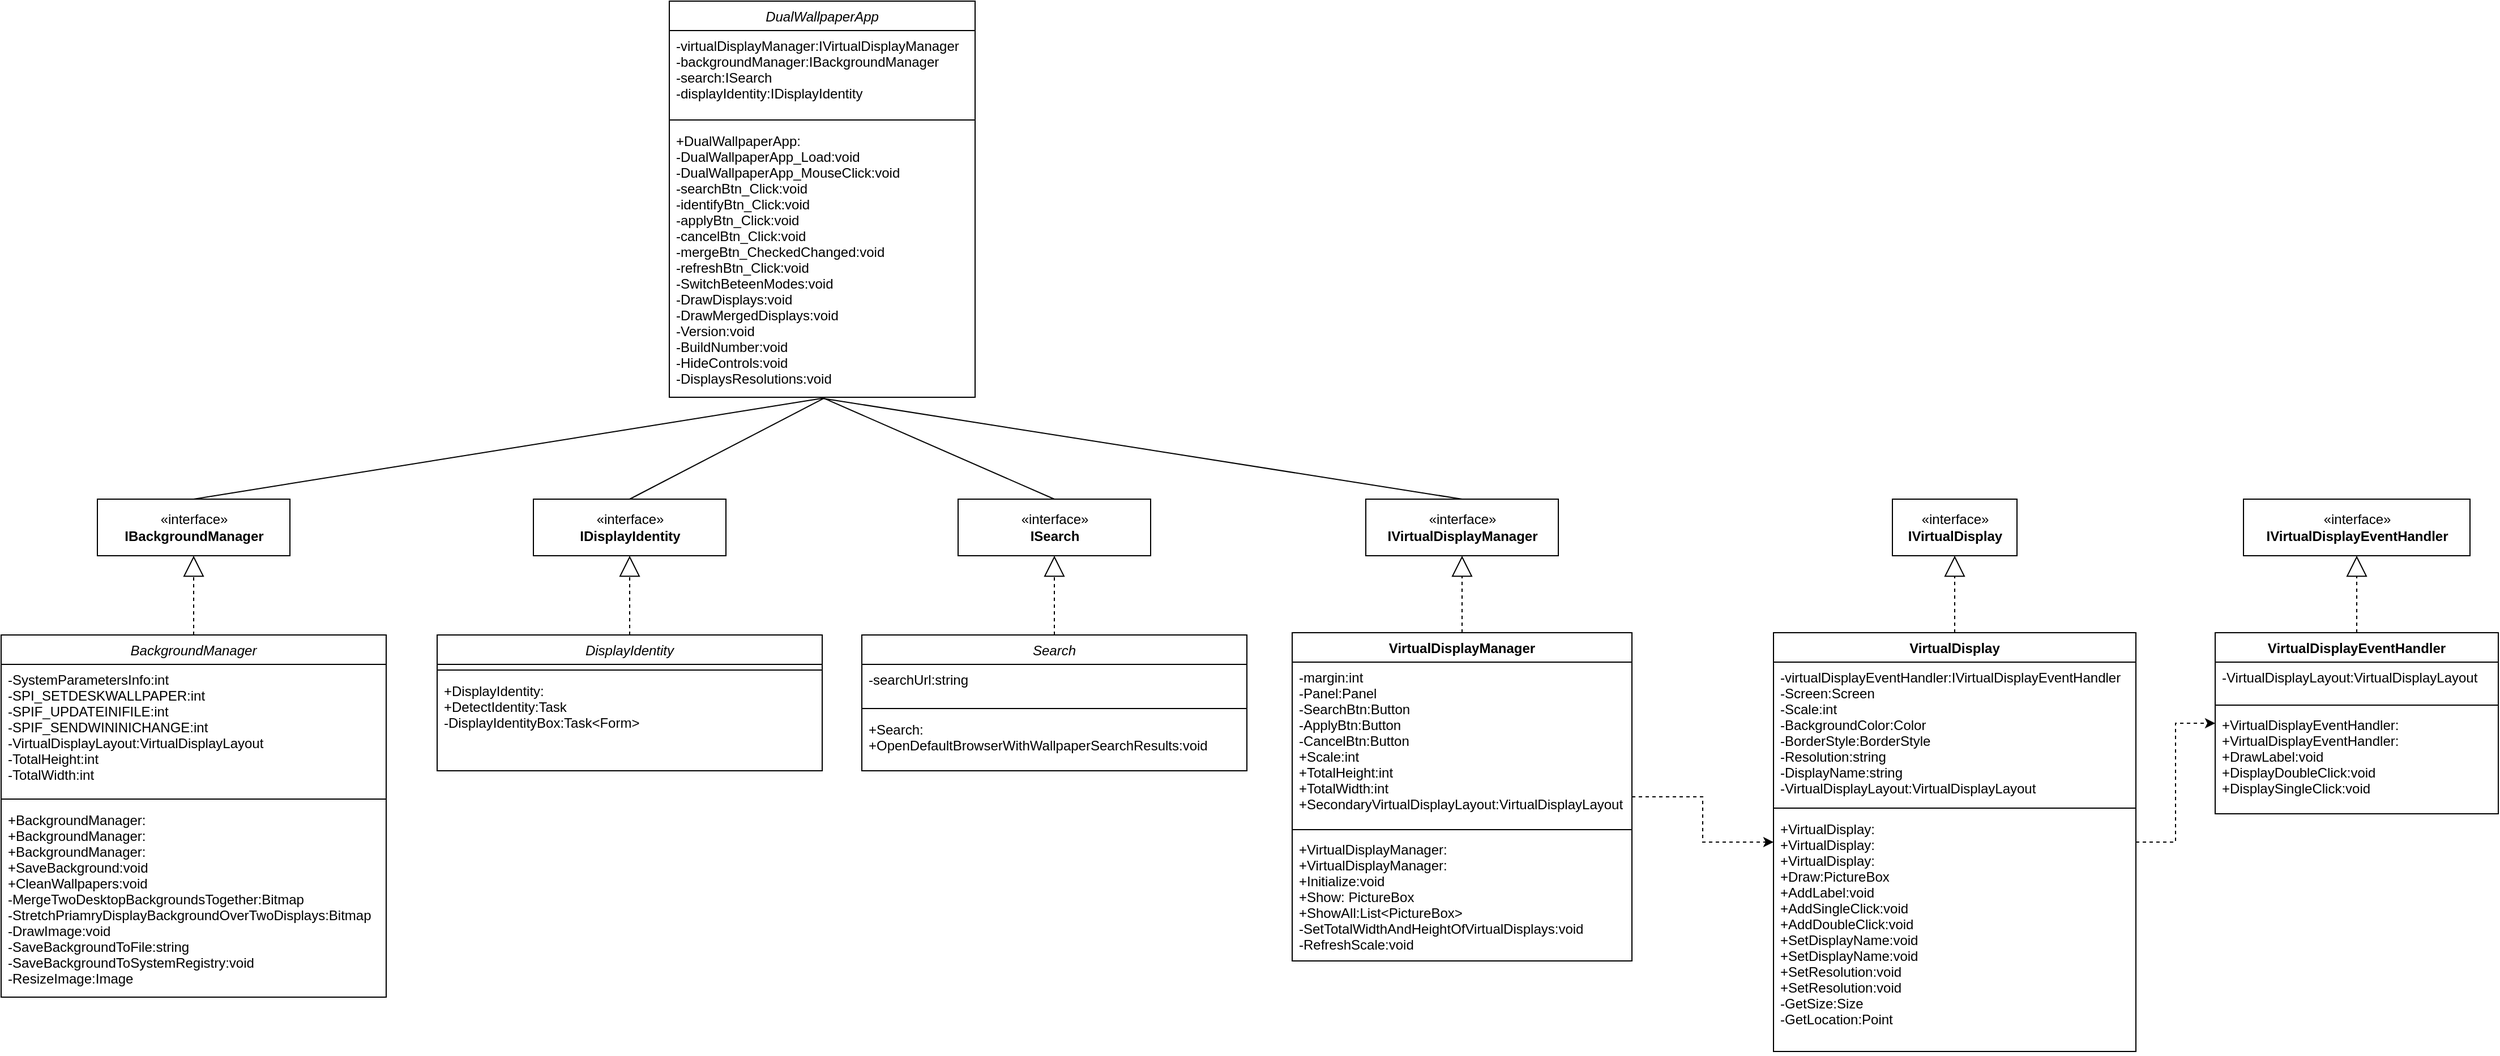 <mxfile version="16.0.2" type="device"><diagram id="C5RBs43oDa-KdzZeNtuy" name="Page-1"><mxGraphModel dx="2206" dy="638" grid="1" gridSize="10" guides="1" tooltips="1" connect="1" arrows="1" fold="1" page="1" pageScale="1" pageWidth="827" pageHeight="1169" math="0" shadow="0"><root><mxCell id="WIyWlLk6GJQsqaUBKTNV-0"/><mxCell id="WIyWlLk6GJQsqaUBKTNV-1" parent="WIyWlLk6GJQsqaUBKTNV-0"/><mxCell id="zkfFHV4jXpPFQw0GAbJ--0" value="BackgroundManager" style="swimlane;fontStyle=2;align=center;verticalAlign=top;childLayout=stackLayout;horizontal=1;startSize=26;horizontalStack=0;resizeParent=1;resizeLast=0;collapsible=1;marginBottom=0;rounded=0;shadow=0;strokeWidth=1;" parent="WIyWlLk6GJQsqaUBKTNV-1" vertex="1"><mxGeometry x="260" y="1790" width="340" height="320" as="geometry"><mxRectangle x="230" y="140" width="160" height="26" as="alternateBounds"/></mxGeometry></mxCell><mxCell id="zkfFHV4jXpPFQw0GAbJ--2" value="-SystemParametersInfo:int&#10;-SPI_SETDESKWALLPAPER:int&#10;-SPIF_UPDATEINIFILE:int&#10;-SPIF_SENDWININICHANGE:int&#10;-VirtualDisplayLayout:VirtualDisplayLayout&#10;-TotalHeight:int&#10;-TotalWidth:int" style="text;align=left;verticalAlign=top;spacingLeft=4;spacingRight=4;overflow=hidden;rotatable=0;points=[[0,0.5],[1,0.5]];portConstraint=eastwest;rounded=0;shadow=0;html=0;" parent="zkfFHV4jXpPFQw0GAbJ--0" vertex="1"><mxGeometry y="26" width="340" height="114" as="geometry"/></mxCell><mxCell id="zkfFHV4jXpPFQw0GAbJ--4" value="" style="line;html=1;strokeWidth=1;align=left;verticalAlign=middle;spacingTop=-1;spacingLeft=3;spacingRight=3;rotatable=0;labelPosition=right;points=[];portConstraint=eastwest;" parent="zkfFHV4jXpPFQw0GAbJ--0" vertex="1"><mxGeometry y="140" width="340" height="10" as="geometry"/></mxCell><mxCell id="zkfFHV4jXpPFQw0GAbJ--5" value="+BackgroundManager:&#10;+BackgroundManager:&#10;+BackgroundManager:&#10;+SaveBackground:void&#10;+CleanWallpapers:void&#10;-MergeTwoDesktopBackgroundsTogether:Bitmap&#10;-StretchPriamryDisplayBackgroundOverTwoDisplays:Bitmap&#10;-DrawImage:void&#10;-SaveBackgroundToFile:string&#10;-SaveBackgroundToSystemRegistry:void&#10;-ResizeImage:Image" style="text;align=left;verticalAlign=top;spacingLeft=4;spacingRight=4;overflow=hidden;rotatable=0;points=[[0,0.5],[1,0.5]];portConstraint=eastwest;" parent="zkfFHV4jXpPFQw0GAbJ--0" vertex="1"><mxGeometry y="150" width="340" height="170" as="geometry"/></mxCell><mxCell id="JTBfQJmA-yWatGNvvHUe-38" value="«interface»&lt;br&gt;&lt;b&gt;IVirtualDisplay&lt;/b&gt;" style="html=1;" parent="WIyWlLk6GJQsqaUBKTNV-1" vertex="1"><mxGeometry x="1930" y="1670" width="110" height="50" as="geometry"/></mxCell><mxCell id="JTBfQJmA-yWatGNvvHUe-39" value="VirtualDisplay" style="swimlane;fontStyle=1;align=center;verticalAlign=top;childLayout=stackLayout;horizontal=1;startSize=26;horizontalStack=0;resizeParent=1;resizeParentMax=0;resizeLast=0;collapsible=1;marginBottom=0;" parent="WIyWlLk6GJQsqaUBKTNV-1" vertex="1"><mxGeometry x="1825" y="1788" width="320" height="370" as="geometry"/></mxCell><mxCell id="JTBfQJmA-yWatGNvvHUe-40" value="-virtualDisplayEventHandler:IVirtualDisplayEventHandler&#10;-Screen:Screen&#10;-Scale:int&#10;-BackgroundColor:Color&#10;-BorderStyle:BorderStyle&#10;-Resolution:string&#10;-DisplayName:string&#10;-VirtualDisplayLayout:VirtualDisplayLayout" style="text;strokeColor=none;fillColor=none;align=left;verticalAlign=top;spacingLeft=4;spacingRight=4;overflow=hidden;rotatable=0;points=[[0,0.5],[1,0.5]];portConstraint=eastwest;" parent="JTBfQJmA-yWatGNvvHUe-39" vertex="1"><mxGeometry y="26" width="320" height="124" as="geometry"/></mxCell><mxCell id="JTBfQJmA-yWatGNvvHUe-41" value="" style="line;strokeWidth=1;fillColor=none;align=left;verticalAlign=middle;spacingTop=-1;spacingLeft=3;spacingRight=3;rotatable=0;labelPosition=right;points=[];portConstraint=eastwest;" parent="JTBfQJmA-yWatGNvvHUe-39" vertex="1"><mxGeometry y="150" width="320" height="10" as="geometry"/></mxCell><mxCell id="JTBfQJmA-yWatGNvvHUe-42" value="+VirtualDisplay:&#10;+VirtualDisplay:&#10;+VirtualDisplay:&#10;+Draw:PictureBox&#10;+AddLabel:void&#10;+AddSingleClick:void&#10;+AddDoubleClick:void&#10;+SetDisplayName:void&#10;+SetDisplayName:void&#10;+SetResolution:void&#10;+SetResolution:void&#10;-GetSize:Size&#10;-GetLocation:Point" style="text;strokeColor=none;fillColor=none;align=left;verticalAlign=top;spacingLeft=4;spacingRight=4;overflow=hidden;rotatable=0;points=[[0,0.5],[1,0.5]];portConstraint=eastwest;" parent="JTBfQJmA-yWatGNvvHUe-39" vertex="1"><mxGeometry y="160" width="320" height="210" as="geometry"/></mxCell><mxCell id="JTBfQJmA-yWatGNvvHUe-44" value="" style="endArrow=block;endSize=16;endFill=0;html=1;rounded=0;entryX=0.5;entryY=1;entryDx=0;entryDy=0;exitX=0.5;exitY=0;exitDx=0;exitDy=0;dashed=1;" parent="WIyWlLk6GJQsqaUBKTNV-1" source="JTBfQJmA-yWatGNvvHUe-39" target="JTBfQJmA-yWatGNvvHUe-38" edge="1"><mxGeometry width="160" relative="1" as="geometry"><mxPoint x="1530" y="1770" as="sourcePoint"/><mxPoint x="1690" y="1770" as="targetPoint"/></mxGeometry></mxCell><mxCell id="JTBfQJmA-yWatGNvvHUe-45" value="VirtualDisplayManager" style="swimlane;fontStyle=1;align=center;verticalAlign=top;childLayout=stackLayout;horizontal=1;startSize=26;horizontalStack=0;resizeParent=1;resizeParentMax=0;resizeLast=0;collapsible=1;marginBottom=0;" parent="WIyWlLk6GJQsqaUBKTNV-1" vertex="1"><mxGeometry x="1400" y="1788" width="300" height="290" as="geometry"/></mxCell><mxCell id="JTBfQJmA-yWatGNvvHUe-46" value="-margin:int&#10;-Panel:Panel&#10;-SearchBtn:Button&#10;-ApplyBtn:Button&#10;-CancelBtn:Button&#10;+Scale:int&#10;+TotalHeight:int&#10;+TotalWidth:int&#10;+SecondaryVirtualDisplayLayout:VirtualDisplayLayout" style="text;strokeColor=none;fillColor=none;align=left;verticalAlign=top;spacingLeft=4;spacingRight=4;overflow=hidden;rotatable=0;points=[[0,0.5],[1,0.5]];portConstraint=eastwest;" parent="JTBfQJmA-yWatGNvvHUe-45" vertex="1"><mxGeometry y="26" width="300" height="144" as="geometry"/></mxCell><mxCell id="JTBfQJmA-yWatGNvvHUe-47" value="" style="line;strokeWidth=1;fillColor=none;align=left;verticalAlign=middle;spacingTop=-1;spacingLeft=3;spacingRight=3;rotatable=0;labelPosition=right;points=[];portConstraint=eastwest;" parent="JTBfQJmA-yWatGNvvHUe-45" vertex="1"><mxGeometry y="170" width="300" height="8" as="geometry"/></mxCell><mxCell id="JTBfQJmA-yWatGNvvHUe-48" value="+VirtualDisplayManager:&#10;+VirtualDisplayManager:&#10;+Initialize:void&#10;+Show: PictureBox&#10;+ShowAll:List&lt;PictureBox&gt;&#10;-SetTotalWidthAndHeightOfVirtualDisplays:void&#10;-RefreshScale:void" style="text;strokeColor=none;fillColor=none;align=left;verticalAlign=top;spacingLeft=4;spacingRight=4;overflow=hidden;rotatable=0;points=[[0,0.5],[1,0.5]];portConstraint=eastwest;" parent="JTBfQJmA-yWatGNvvHUe-45" vertex="1"><mxGeometry y="178" width="300" height="112" as="geometry"/></mxCell><mxCell id="JTBfQJmA-yWatGNvvHUe-49" value="«interface»&lt;br&gt;&lt;b&gt;IVirtualDisplayManager&lt;/b&gt;" style="html=1;" parent="WIyWlLk6GJQsqaUBKTNV-1" vertex="1"><mxGeometry x="1465" y="1670" width="170" height="50" as="geometry"/></mxCell><mxCell id="JTBfQJmA-yWatGNvvHUe-50" value="" style="endArrow=block;endSize=16;endFill=0;html=1;rounded=0;entryX=0.5;entryY=1;entryDx=0;entryDy=0;exitX=0.5;exitY=0;exitDx=0;exitDy=0;dashed=1;" parent="WIyWlLk6GJQsqaUBKTNV-1" source="JTBfQJmA-yWatGNvvHUe-45" target="JTBfQJmA-yWatGNvvHUe-49" edge="1"><mxGeometry width="160" relative="1" as="geometry"><mxPoint x="1514.66" y="1788" as="sourcePoint"/><mxPoint x="1514.66" y="1720" as="targetPoint"/></mxGeometry></mxCell><mxCell id="JTBfQJmA-yWatGNvvHUe-51" style="edgeStyle=orthogonalEdgeStyle;rounded=0;orthogonalLoop=1;jettySize=auto;html=1;dashed=1;" parent="WIyWlLk6GJQsqaUBKTNV-1" source="JTBfQJmA-yWatGNvvHUe-45" target="JTBfQJmA-yWatGNvvHUe-39" edge="1"><mxGeometry relative="1" as="geometry"><mxPoint x="1695" y="2010" as="targetPoint"/></mxGeometry></mxCell><mxCell id="yFHdJGBGE7lV60J2fQfr-0" value="DualWallpaperApp" style="swimlane;fontStyle=2;align=center;verticalAlign=top;childLayout=stackLayout;horizontal=1;startSize=26;horizontalStack=0;resizeParent=1;resizeLast=0;collapsible=1;marginBottom=0;rounded=0;shadow=0;strokeWidth=1;" vertex="1" parent="WIyWlLk6GJQsqaUBKTNV-1"><mxGeometry x="850" y="1230" width="270" height="350" as="geometry"><mxRectangle x="230" y="140" width="160" height="26" as="alternateBounds"/></mxGeometry></mxCell><mxCell id="yFHdJGBGE7lV60J2fQfr-1" value="-virtualDisplayManager:IVirtualDisplayManager&#10;-backgroundManager:IBackgroundManager&#10;-search:ISearch&#10;-displayIdentity:IDisplayIdentity" style="text;align=left;verticalAlign=top;spacingLeft=4;spacingRight=4;overflow=hidden;rotatable=0;points=[[0,0.5],[1,0.5]];portConstraint=eastwest;rounded=0;shadow=0;html=0;" vertex="1" parent="yFHdJGBGE7lV60J2fQfr-0"><mxGeometry y="26" width="270" height="74" as="geometry"/></mxCell><mxCell id="yFHdJGBGE7lV60J2fQfr-2" value="" style="line;html=1;strokeWidth=1;align=left;verticalAlign=middle;spacingTop=-1;spacingLeft=3;spacingRight=3;rotatable=0;labelPosition=right;points=[];portConstraint=eastwest;" vertex="1" parent="yFHdJGBGE7lV60J2fQfr-0"><mxGeometry y="100" width="270" height="10" as="geometry"/></mxCell><mxCell id="yFHdJGBGE7lV60J2fQfr-3" value="+DualWallpaperApp:&#10;-DualWallpaperApp_Load:void&#10;-DualWallpaperApp_MouseClick:void&#10;-searchBtn_Click:void&#10;-identifyBtn_Click:void&#10;-applyBtn_Click:void&#10;-cancelBtn_Click:void&#10;-mergeBtn_CheckedChanged:void&#10;-refreshBtn_Click:void&#10;-SwitchBeteenModes:void&#10;-DrawDisplays:void&#10;-DrawMergedDisplays:void&#10;-Version:void&#10;-BuildNumber:void&#10;-HideControls:void&#10;-DisplaysResolutions:void" style="text;align=left;verticalAlign=top;spacingLeft=4;spacingRight=4;overflow=hidden;rotatable=0;points=[[0,0.5],[1,0.5]];portConstraint=eastwest;" vertex="1" parent="yFHdJGBGE7lV60J2fQfr-0"><mxGeometry y="110" width="270" height="240" as="geometry"/></mxCell><mxCell id="yFHdJGBGE7lV60J2fQfr-4" value="«interface»&lt;br&gt;&lt;b&gt;IBackgroundManager&lt;/b&gt;" style="html=1;" vertex="1" parent="WIyWlLk6GJQsqaUBKTNV-1"><mxGeometry x="345" y="1670" width="170" height="50" as="geometry"/></mxCell><mxCell id="yFHdJGBGE7lV60J2fQfr-5" value="" style="endArrow=block;endSize=16;endFill=0;html=1;rounded=0;entryX=0.5;entryY=1;entryDx=0;entryDy=0;exitX=0.5;exitY=0;exitDx=0;exitDy=0;dashed=1;" edge="1" parent="WIyWlLk6GJQsqaUBKTNV-1" target="yFHdJGBGE7lV60J2fQfr-4" source="zkfFHV4jXpPFQw0GAbJ--0"><mxGeometry width="160" relative="1" as="geometry"><mxPoint x="415" y="1754" as="sourcePoint"/><mxPoint x="414.66" y="1686.0" as="targetPoint"/></mxGeometry></mxCell><mxCell id="yFHdJGBGE7lV60J2fQfr-6" value="DisplayIdentity" style="swimlane;fontStyle=2;align=center;verticalAlign=top;childLayout=stackLayout;horizontal=1;startSize=26;horizontalStack=0;resizeParent=1;resizeLast=0;collapsible=1;marginBottom=0;rounded=0;shadow=0;strokeWidth=1;" vertex="1" parent="WIyWlLk6GJQsqaUBKTNV-1"><mxGeometry x="645" y="1790" width="340" height="120" as="geometry"><mxRectangle x="230" y="140" width="160" height="26" as="alternateBounds"/></mxGeometry></mxCell><mxCell id="yFHdJGBGE7lV60J2fQfr-8" value="" style="line;html=1;strokeWidth=1;align=left;verticalAlign=middle;spacingTop=-1;spacingLeft=3;spacingRight=3;rotatable=0;labelPosition=right;points=[];portConstraint=eastwest;" vertex="1" parent="yFHdJGBGE7lV60J2fQfr-6"><mxGeometry y="26" width="340" height="10" as="geometry"/></mxCell><mxCell id="yFHdJGBGE7lV60J2fQfr-9" value="+DisplayIdentity:&#10;+DetectIdentity:Task&#10;-DisplayIdentityBox:Task&lt;Form&gt;" style="text;align=left;verticalAlign=top;spacingLeft=4;spacingRight=4;overflow=hidden;rotatable=0;points=[[0,0.5],[1,0.5]];portConstraint=eastwest;" vertex="1" parent="yFHdJGBGE7lV60J2fQfr-6"><mxGeometry y="36" width="340" height="84" as="geometry"/></mxCell><mxCell id="yFHdJGBGE7lV60J2fQfr-10" value="«interface»&lt;br&gt;&lt;b&gt;IDisplayIdentity&lt;/b&gt;" style="html=1;" vertex="1" parent="WIyWlLk6GJQsqaUBKTNV-1"><mxGeometry x="730" y="1670" width="170" height="50" as="geometry"/></mxCell><mxCell id="yFHdJGBGE7lV60J2fQfr-11" value="" style="endArrow=block;endSize=16;endFill=0;html=1;rounded=0;entryX=0.5;entryY=1;entryDx=0;entryDy=0;exitX=0.5;exitY=0;exitDx=0;exitDy=0;dashed=1;" edge="1" parent="WIyWlLk6GJQsqaUBKTNV-1" source="yFHdJGBGE7lV60J2fQfr-6" target="yFHdJGBGE7lV60J2fQfr-10"><mxGeometry width="160" relative="1" as="geometry"><mxPoint x="800" y="1754" as="sourcePoint"/><mxPoint x="799.66" y="1686.0" as="targetPoint"/></mxGeometry></mxCell><mxCell id="yFHdJGBGE7lV60J2fQfr-18" value="Search" style="swimlane;fontStyle=2;align=center;verticalAlign=top;childLayout=stackLayout;horizontal=1;startSize=26;horizontalStack=0;resizeParent=1;resizeLast=0;collapsible=1;marginBottom=0;rounded=0;shadow=0;strokeWidth=1;" vertex="1" parent="WIyWlLk6GJQsqaUBKTNV-1"><mxGeometry x="1020" y="1790" width="340" height="120" as="geometry"><mxRectangle x="230" y="140" width="160" height="26" as="alternateBounds"/></mxGeometry></mxCell><mxCell id="yFHdJGBGE7lV60J2fQfr-19" value="-searchUrl:string" style="text;align=left;verticalAlign=top;spacingLeft=4;spacingRight=4;overflow=hidden;rotatable=0;points=[[0,0.5],[1,0.5]];portConstraint=eastwest;rounded=0;shadow=0;html=0;" vertex="1" parent="yFHdJGBGE7lV60J2fQfr-18"><mxGeometry y="26" width="340" height="34" as="geometry"/></mxCell><mxCell id="yFHdJGBGE7lV60J2fQfr-20" value="" style="line;html=1;strokeWidth=1;align=left;verticalAlign=middle;spacingTop=-1;spacingLeft=3;spacingRight=3;rotatable=0;labelPosition=right;points=[];portConstraint=eastwest;" vertex="1" parent="yFHdJGBGE7lV60J2fQfr-18"><mxGeometry y="60" width="340" height="10" as="geometry"/></mxCell><mxCell id="yFHdJGBGE7lV60J2fQfr-21" value="+Search:&#10;+OpenDefaultBrowserWithWallpaperSearchResults:void" style="text;align=left;verticalAlign=top;spacingLeft=4;spacingRight=4;overflow=hidden;rotatable=0;points=[[0,0.5],[1,0.5]];portConstraint=eastwest;" vertex="1" parent="yFHdJGBGE7lV60J2fQfr-18"><mxGeometry y="70" width="340" height="50" as="geometry"/></mxCell><mxCell id="yFHdJGBGE7lV60J2fQfr-22" value="«interface»&lt;br&gt;&lt;b&gt;ISearch&lt;/b&gt;" style="html=1;" vertex="1" parent="WIyWlLk6GJQsqaUBKTNV-1"><mxGeometry x="1105" y="1670" width="170" height="50" as="geometry"/></mxCell><mxCell id="yFHdJGBGE7lV60J2fQfr-23" value="" style="endArrow=block;endSize=16;endFill=0;html=1;rounded=0;entryX=0.5;entryY=1;entryDx=0;entryDy=0;exitX=0.5;exitY=0;exitDx=0;exitDy=0;dashed=1;" edge="1" parent="WIyWlLk6GJQsqaUBKTNV-1" source="yFHdJGBGE7lV60J2fQfr-18" target="yFHdJGBGE7lV60J2fQfr-22"><mxGeometry width="160" relative="1" as="geometry"><mxPoint x="1175" y="1754" as="sourcePoint"/><mxPoint x="1174.66" y="1686.0" as="targetPoint"/></mxGeometry></mxCell><mxCell id="yFHdJGBGE7lV60J2fQfr-24" value="VirtualDisplayEventHandler" style="swimlane;fontStyle=1;align=center;verticalAlign=top;childLayout=stackLayout;horizontal=1;startSize=26;horizontalStack=0;resizeParent=1;resizeParentMax=0;resizeLast=0;collapsible=1;marginBottom=0;" vertex="1" parent="WIyWlLk6GJQsqaUBKTNV-1"><mxGeometry x="2215" y="1788" width="250" height="160" as="geometry"/></mxCell><mxCell id="yFHdJGBGE7lV60J2fQfr-25" value="-VirtualDisplayLayout:VirtualDisplayLayout" style="text;strokeColor=none;fillColor=none;align=left;verticalAlign=top;spacingLeft=4;spacingRight=4;overflow=hidden;rotatable=0;points=[[0,0.5],[1,0.5]];portConstraint=eastwest;" vertex="1" parent="yFHdJGBGE7lV60J2fQfr-24"><mxGeometry y="26" width="250" height="34" as="geometry"/></mxCell><mxCell id="yFHdJGBGE7lV60J2fQfr-26" value="" style="line;strokeWidth=1;fillColor=none;align=left;verticalAlign=middle;spacingTop=-1;spacingLeft=3;spacingRight=3;rotatable=0;labelPosition=right;points=[];portConstraint=eastwest;" vertex="1" parent="yFHdJGBGE7lV60J2fQfr-24"><mxGeometry y="60" width="250" height="8" as="geometry"/></mxCell><mxCell id="yFHdJGBGE7lV60J2fQfr-27" value="+VirtualDisplayEventHandler:&#10;+VirtualDisplayEventHandler:&#10;+DrawLabel:void&#10;+DisplayDoubleClick:void&#10;+DisplaySingleClick:void" style="text;strokeColor=none;fillColor=none;align=left;verticalAlign=top;spacingLeft=4;spacingRight=4;overflow=hidden;rotatable=0;points=[[0,0.5],[1,0.5]];portConstraint=eastwest;" vertex="1" parent="yFHdJGBGE7lV60J2fQfr-24"><mxGeometry y="68" width="250" height="92" as="geometry"/></mxCell><mxCell id="yFHdJGBGE7lV60J2fQfr-28" value="«interface»&lt;br&gt;&lt;b&gt;IVirtualDisplayEventHandler&lt;/b&gt;" style="html=1;" vertex="1" parent="WIyWlLk6GJQsqaUBKTNV-1"><mxGeometry x="2240" y="1670" width="200" height="50" as="geometry"/></mxCell><mxCell id="yFHdJGBGE7lV60J2fQfr-29" value="" style="endArrow=block;endSize=16;endFill=0;html=1;rounded=0;entryX=0.5;entryY=1;entryDx=0;entryDy=0;exitX=0.5;exitY=0;exitDx=0;exitDy=0;dashed=1;" edge="1" parent="WIyWlLk6GJQsqaUBKTNV-1" source="yFHdJGBGE7lV60J2fQfr-24" target="yFHdJGBGE7lV60J2fQfr-28"><mxGeometry width="160" relative="1" as="geometry"><mxPoint x="2329.66" y="1788" as="sourcePoint"/><mxPoint x="2329.66" y="1720" as="targetPoint"/></mxGeometry></mxCell><mxCell id="yFHdJGBGE7lV60J2fQfr-30" style="edgeStyle=orthogonalEdgeStyle;rounded=0;orthogonalLoop=1;jettySize=auto;html=1;dashed=1;" edge="1" parent="WIyWlLk6GJQsqaUBKTNV-1" source="JTBfQJmA-yWatGNvvHUe-39" target="yFHdJGBGE7lV60J2fQfr-24"><mxGeometry relative="1" as="geometry"/></mxCell><mxCell id="yFHdJGBGE7lV60J2fQfr-31" value="" style="endArrow=none;html=1;rounded=0;exitX=0.5;exitY=0;exitDx=0;exitDy=0;entryX=0.504;entryY=1.003;entryDx=0;entryDy=0;entryPerimeter=0;" edge="1" parent="WIyWlLk6GJQsqaUBKTNV-1" source="yFHdJGBGE7lV60J2fQfr-4" target="yFHdJGBGE7lV60J2fQfr-3"><mxGeometry width="50" height="50" relative="1" as="geometry"><mxPoint x="890" y="1650" as="sourcePoint"/><mxPoint x="940" y="1600" as="targetPoint"/></mxGeometry></mxCell><mxCell id="yFHdJGBGE7lV60J2fQfr-32" value="" style="endArrow=none;html=1;rounded=0;exitX=0.5;exitY=0;exitDx=0;exitDy=0;entryX=0.507;entryY=1.003;entryDx=0;entryDy=0;entryPerimeter=0;" edge="1" parent="WIyWlLk6GJQsqaUBKTNV-1" source="yFHdJGBGE7lV60J2fQfr-10" target="yFHdJGBGE7lV60J2fQfr-3"><mxGeometry width="50" height="50" relative="1" as="geometry"><mxPoint x="440" y="1680" as="sourcePoint"/><mxPoint x="786.08" y="1590.72" as="targetPoint"/></mxGeometry></mxCell><mxCell id="yFHdJGBGE7lV60J2fQfr-33" value="" style="endArrow=none;html=1;rounded=0;exitX=0.5;exitY=0;exitDx=0;exitDy=0;entryX=0.504;entryY=1.003;entryDx=0;entryDy=0;entryPerimeter=0;" edge="1" parent="WIyWlLk6GJQsqaUBKTNV-1" source="yFHdJGBGE7lV60J2fQfr-22" target="yFHdJGBGE7lV60J2fQfr-3"><mxGeometry width="50" height="50" relative="1" as="geometry"><mxPoint x="825" y="1680" as="sourcePoint"/><mxPoint x="786.89" y="1590.72" as="targetPoint"/></mxGeometry></mxCell><mxCell id="yFHdJGBGE7lV60J2fQfr-34" value="" style="endArrow=none;html=1;rounded=0;exitX=0.5;exitY=0;exitDx=0;exitDy=0;entryX=0.496;entryY=1.003;entryDx=0;entryDy=0;entryPerimeter=0;" edge="1" parent="WIyWlLk6GJQsqaUBKTNV-1" source="JTBfQJmA-yWatGNvvHUe-49" target="yFHdJGBGE7lV60J2fQfr-3"><mxGeometry width="50" height="50" relative="1" as="geometry"><mxPoint x="1314.73" y="1670" as="sourcePoint"/><mxPoint x="900" y="1582.4" as="targetPoint"/></mxGeometry></mxCell></root></mxGraphModel></diagram></mxfile>